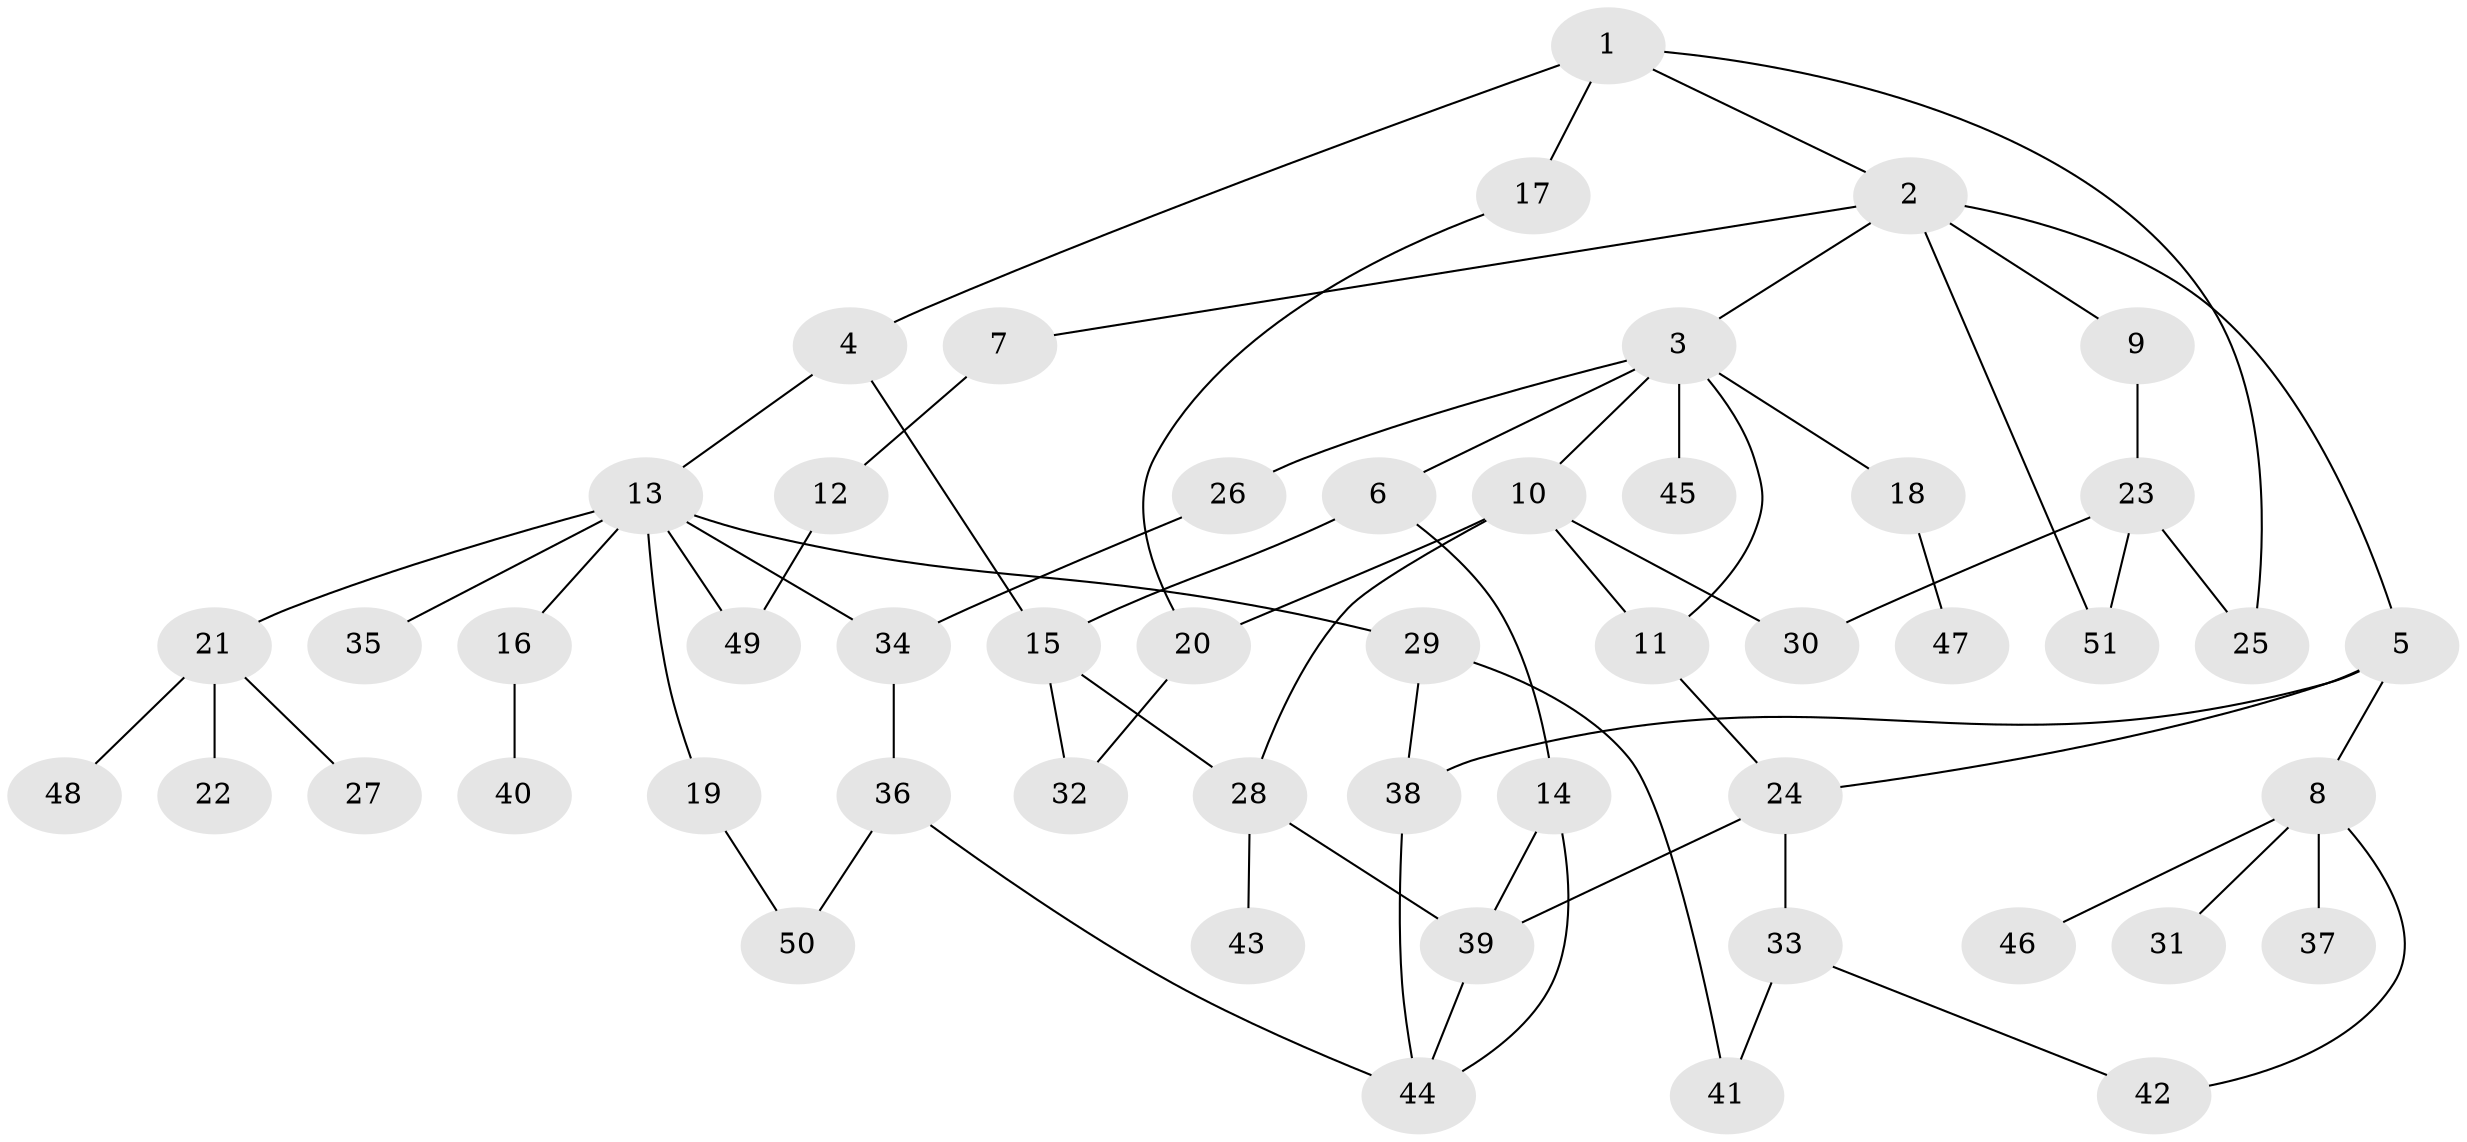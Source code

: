 // Generated by graph-tools (version 1.1) at 2025/41/03/09/25 04:41:23]
// undirected, 51 vertices, 70 edges
graph export_dot {
graph [start="1"]
  node [color=gray90,style=filled];
  1;
  2;
  3;
  4;
  5;
  6;
  7;
  8;
  9;
  10;
  11;
  12;
  13;
  14;
  15;
  16;
  17;
  18;
  19;
  20;
  21;
  22;
  23;
  24;
  25;
  26;
  27;
  28;
  29;
  30;
  31;
  32;
  33;
  34;
  35;
  36;
  37;
  38;
  39;
  40;
  41;
  42;
  43;
  44;
  45;
  46;
  47;
  48;
  49;
  50;
  51;
  1 -- 2;
  1 -- 4;
  1 -- 17;
  1 -- 25;
  2 -- 3;
  2 -- 5;
  2 -- 7;
  2 -- 9;
  2 -- 51;
  3 -- 6;
  3 -- 10;
  3 -- 18;
  3 -- 26;
  3 -- 45;
  3 -- 11;
  4 -- 13;
  4 -- 15;
  5 -- 8;
  5 -- 38;
  5 -- 24;
  6 -- 14;
  6 -- 15;
  7 -- 12;
  8 -- 31;
  8 -- 37;
  8 -- 42;
  8 -- 46;
  9 -- 23;
  10 -- 11;
  10 -- 20;
  10 -- 28;
  10 -- 30;
  11 -- 24;
  12 -- 49;
  13 -- 16;
  13 -- 19;
  13 -- 21;
  13 -- 29;
  13 -- 34;
  13 -- 35;
  13 -- 49;
  14 -- 39;
  14 -- 44;
  15 -- 28;
  15 -- 32;
  16 -- 40;
  17 -- 20;
  18 -- 47;
  19 -- 50;
  20 -- 32;
  21 -- 22;
  21 -- 27;
  21 -- 48;
  23 -- 30;
  23 -- 25;
  23 -- 51;
  24 -- 33;
  24 -- 39;
  26 -- 34;
  28 -- 43;
  28 -- 39;
  29 -- 38;
  29 -- 41;
  33 -- 41;
  33 -- 42;
  34 -- 36;
  36 -- 50;
  36 -- 44;
  38 -- 44;
  39 -- 44;
}
